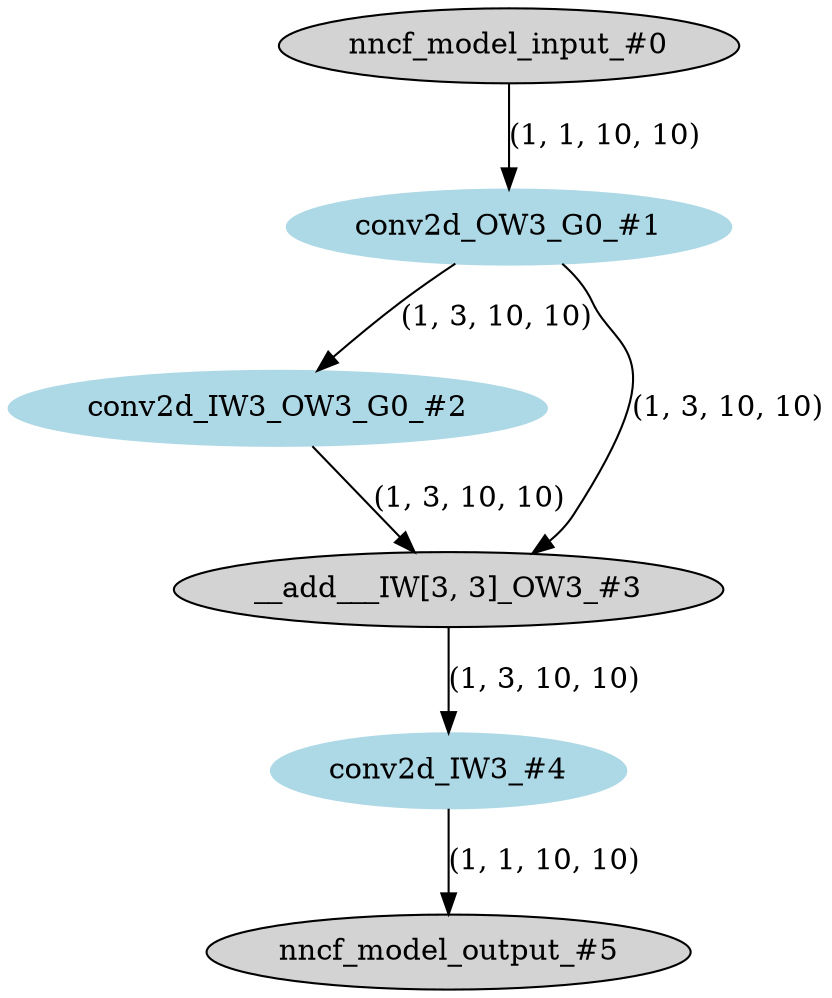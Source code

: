 strict digraph  {
"0 /nncf_model_input_0" [id=0, label="nncf_model_input_#0", style=filled, type=nncf_model_input];
"1 ThreeConvModel/NNCFConv2d[conv1]/conv2d_0" [color=lightblue, id=1, label="conv2d_OW3_G0_#1", style=filled, type=conv2d];
"2 ThreeConvModel/NNCFConv2d[conv_to_skip]/conv2d_0" [color=lightblue, id=2, label="conv2d_IW3_OW3_G0_#2", style=filled, type=conv2d];
"3 ThreeConvModel/__add___0" [id=3, label="__add___IW[3, 3]_OW3_#3", style=filled, type=__add__];
"4 ThreeConvModel/NNCFConv2d[last_conv]/conv2d_0" [color=lightblue, id=4, label="conv2d_IW3_#4", style=filled, type=conv2d];
"5 /nncf_model_output_0" [id=5, label="nncf_model_output_#5", style=filled, type=nncf_model_output];
"0 /nncf_model_input_0" -> "1 ThreeConvModel/NNCFConv2d[conv1]/conv2d_0"  [label="(1, 1, 10, 10)", style=solid];
"1 ThreeConvModel/NNCFConv2d[conv1]/conv2d_0" -> "2 ThreeConvModel/NNCFConv2d[conv_to_skip]/conv2d_0"  [label="(1, 3, 10, 10)", style=solid];
"1 ThreeConvModel/NNCFConv2d[conv1]/conv2d_0" -> "3 ThreeConvModel/__add___0"  [label="(1, 3, 10, 10)", style=solid];
"2 ThreeConvModel/NNCFConv2d[conv_to_skip]/conv2d_0" -> "3 ThreeConvModel/__add___0"  [label="(1, 3, 10, 10)", style=solid];
"3 ThreeConvModel/__add___0" -> "4 ThreeConvModel/NNCFConv2d[last_conv]/conv2d_0"  [label="(1, 3, 10, 10)", style=solid];
"4 ThreeConvModel/NNCFConv2d[last_conv]/conv2d_0" -> "5 /nncf_model_output_0"  [label="(1, 1, 10, 10)", style=solid];
}
